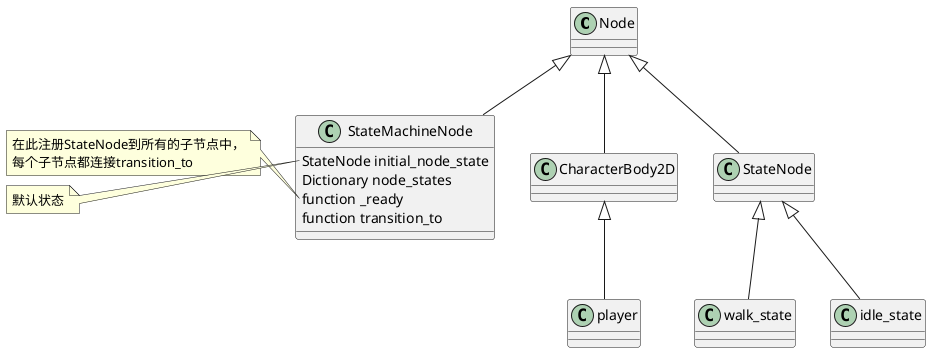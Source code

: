 @startuml

Node <|-- CharacterBody2D
Node <|-- StateNode
Node <|-- StateMachineNode
CharacterBody2D <|-- player
StateNode <|-- walk_state
StateNode <|-- idle_state

class StateMachineNode {
  StateNode initial_node_state
  Dictionary node_states
  function _ready
  function transition_to
}
note left of StateMachineNode::_ready
 在此注册StateNode到所有的子节点中，
 每个子节点都连接transition_to
end note
note left of StateMachineNode::initial_node_state
 默认状态
end note
' note "This is a floating note" as N1

' class Foo
' note left: On last defined class

@enduml
